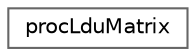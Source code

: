 digraph "Graphical Class Hierarchy"
{
 // LATEX_PDF_SIZE
  bgcolor="transparent";
  edge [fontname=Helvetica,fontsize=10,labelfontname=Helvetica,labelfontsize=10];
  node [fontname=Helvetica,fontsize=10,shape=box,height=0.2,width=0.4];
  rankdir="LR";
  Node0 [id="Node000000",label="procLduMatrix",height=0.2,width=0.4,color="grey40", fillcolor="white", style="filled",URL="$classFoam_1_1procLduMatrix.html",tooltip="I/O for lduMatrix and interface values."];
}
